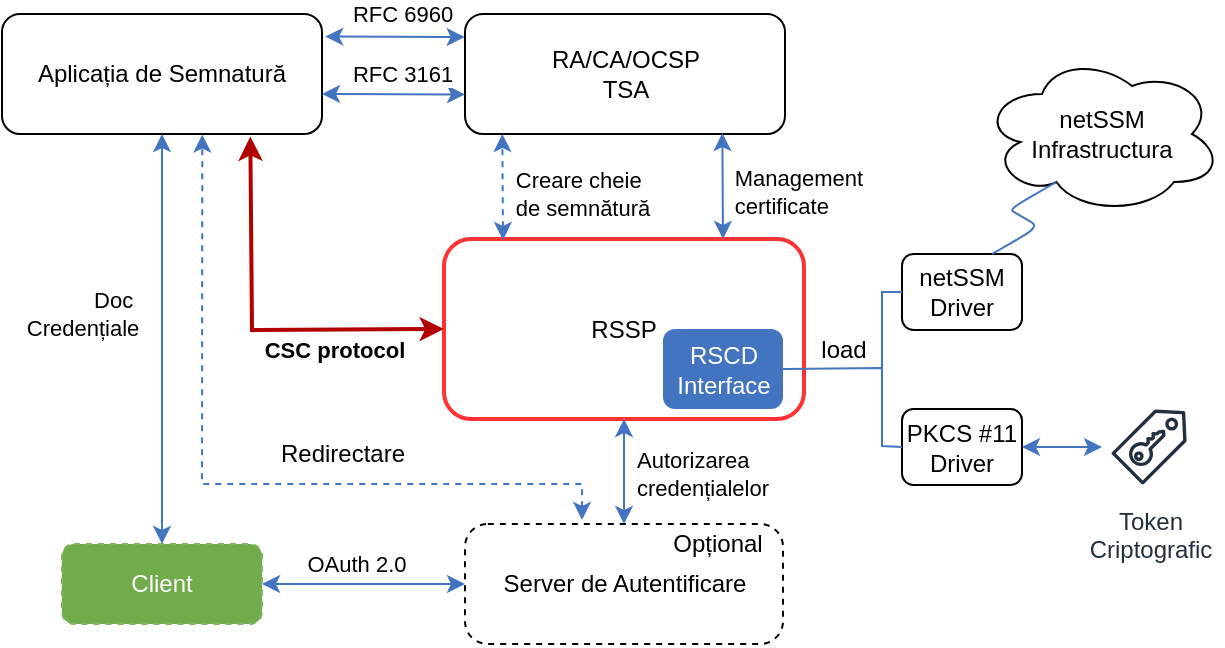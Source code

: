 <mxfile version="10.7.8" type="device"><diagram id="eKSyfYoOjz-ydicAqzWk" name="Page-1"><mxGraphModel dx="842" dy="444" grid="1" gridSize="10" guides="1" tooltips="1" connect="1" arrows="1" fold="1" page="1" pageScale="1" pageWidth="827" pageHeight="1169" math="0" shadow="0"><root><mxCell id="0"/><mxCell id="1" parent="0"/><mxCell id="5QNXl2_4bPd8V2ak44rn-5" value="RSSP" style="rounded=1;whiteSpace=wrap;html=1;strokeColor=#FF3333;fillColor=none;strokeWidth=2;" vertex="1" parent="1"><mxGeometry x="281" y="182.5" width="180" height="90" as="geometry"/></mxCell><mxCell id="5QNXl2_4bPd8V2ak44rn-6" value="RSCD Interface" style="rounded=1;whiteSpace=wrap;html=1;fillColor=#4374BF;strokeColor=none;fontColor=#ffffff;" vertex="1" parent="1"><mxGeometry x="390.5" y="227.5" width="60" height="40" as="geometry"/></mxCell><mxCell id="5QNXl2_4bPd8V2ak44rn-8" value="&lt;span&gt;Aplicația de Semnatură&lt;/span&gt;&lt;br&gt;" style="rounded=1;whiteSpace=wrap;html=1;fillColor=none;" vertex="1" parent="1"><mxGeometry x="60" y="70" width="160" height="60" as="geometry"/></mxCell><mxCell id="5QNXl2_4bPd8V2ak44rn-13" value="Server de Autentificare" style="rounded=1;whiteSpace=wrap;html=1;fillColor=none;dashed=1;arcSize=19;" vertex="1" parent="1"><mxGeometry x="291.5" y="325" width="159" height="60" as="geometry"/></mxCell><mxCell id="5QNXl2_4bPd8V2ak44rn-14" value="CSC protocol" style="endArrow=classic;startArrow=classic;html=1;entryX=0;entryY=0.5;entryDx=0;entryDy=0;exitX=0.776;exitY=1.021;exitDx=0;exitDy=0;fillColor=#e51400;strokeColor=#B20000;fontStyle=1;rounded=0;exitPerimeter=0;strokeWidth=2;" edge="1" parent="1" source="5QNXl2_4bPd8V2ak44rn-8" target="5QNXl2_4bPd8V2ak44rn-5"><mxGeometry x="0.427" y="-10" width="50" height="50" relative="1" as="geometry"><mxPoint x="184.667" y="165.833" as="sourcePoint"/><mxPoint x="360" y="525" as="targetPoint"/><Array as="points"><mxPoint x="185" y="228"/></Array><mxPoint as="offset"/></mxGeometry></mxCell><mxCell id="5QNXl2_4bPd8V2ak44rn-15" value="&lt;font color=&quot;#ffffff&quot;&gt;Client&lt;/font&gt;&lt;br&gt;" style="rounded=1;whiteSpace=wrap;html=1;dashed=1;fillColor=#70AC4A;gradientColor=none;strokeColor=#82b366;" vertex="1" parent="1"><mxGeometry x="90" y="335" width="100" height="40" as="geometry"/></mxCell><mxCell id="5QNXl2_4bPd8V2ak44rn-16" value="&lt;div style=&quot;text-align: right&quot;&gt;Doc&amp;nbsp;&lt;/div&gt;&lt;div style=&quot;text-align: right&quot;&gt;Credențiale&lt;/div&gt;" style="endArrow=classic;startArrow=classic;html=1;entryX=0.5;entryY=1;entryDx=0;entryDy=0;exitX=0.5;exitY=0;exitDx=0;exitDy=0;strokeColor=#4374BF;" edge="1" parent="1" source="5QNXl2_4bPd8V2ak44rn-15" target="5QNXl2_4bPd8V2ak44rn-8"><mxGeometry x="0.124" y="40" width="50" height="50" relative="1" as="geometry"><mxPoint x="80" y="455" as="sourcePoint"/><mxPoint x="139.667" y="165" as="targetPoint"/><mxPoint as="offset"/></mxGeometry></mxCell><mxCell id="5QNXl2_4bPd8V2ak44rn-18" value="OAuth 2.0" style="endArrow=classic;startArrow=classic;html=1;entryX=0;entryY=0.5;entryDx=0;entryDy=0;exitX=1;exitY=0.5;exitDx=0;exitDy=0;strokeColor=#4374BF;" edge="1" parent="1" source="5QNXl2_4bPd8V2ak44rn-15" target="5QNXl2_4bPd8V2ak44rn-13"><mxGeometry x="-0.084" y="10" width="50" height="50" relative="1" as="geometry"><mxPoint x="200" y="355" as="sourcePoint"/><mxPoint x="331" y="355" as="targetPoint"/><Array as="points"/><mxPoint as="offset"/></mxGeometry></mxCell><mxCell id="5QNXl2_4bPd8V2ak44rn-19" value="" style="endArrow=classic;startArrow=classic;html=1;entryX=0.626;entryY=1.005;entryDx=0;entryDy=0;entryPerimeter=0;rounded=0;dashed=1;strokeColor=#4374BF;" edge="1" parent="1" target="5QNXl2_4bPd8V2ak44rn-8"><mxGeometry width="50" height="50" relative="1" as="geometry"><mxPoint x="350" y="323" as="sourcePoint"/><mxPoint x="159.667" y="166.667" as="targetPoint"/><Array as="points"><mxPoint x="350" y="305"/><mxPoint x="160" y="305"/></Array></mxGeometry></mxCell><mxCell id="5QNXl2_4bPd8V2ak44rn-20" value="Redirectare" style="text;html=1;resizable=0;points=[];align=center;verticalAlign=middle;labelBackgroundColor=#ffffff;" vertex="1" connectable="0" parent="5QNXl2_4bPd8V2ak44rn-19"><mxGeometry x="-0.197" y="1" relative="1" as="geometry"><mxPoint x="15.5" y="-16" as="offset"/></mxGeometry></mxCell><mxCell id="5QNXl2_4bPd8V2ak44rn-21" value="Opțional" style="text;html=1;strokeColor=none;fillColor=none;align=center;verticalAlign=middle;whiteSpace=wrap;rounded=0;dashed=1;" vertex="1" parent="1"><mxGeometry x="397.5" y="325" width="40" height="20" as="geometry"/></mxCell><mxCell id="5QNXl2_4bPd8V2ak44rn-22" value="RA/CA/OCSP&lt;br&gt;TSA" style="rounded=1;whiteSpace=wrap;html=1;fillColor=none;gradientColor=none;" vertex="1" parent="1"><mxGeometry x="291.5" y="70" width="160" height="60" as="geometry"/></mxCell><mxCell id="5QNXl2_4bPd8V2ak44rn-25" value="RFC 6960" style="endArrow=classic;startArrow=classic;html=1;strokeColor=#4374BF;entryX=-0.001;entryY=0.192;entryDx=0;entryDy=0;exitX=1.01;exitY=0.188;exitDx=0;exitDy=0;exitPerimeter=0;entryPerimeter=0;" edge="1" parent="1" source="5QNXl2_4bPd8V2ak44rn-8" target="5QNXl2_4bPd8V2ak44rn-22"><mxGeometry x="0.094" y="11" width="50" height="50" relative="1" as="geometry"><mxPoint x="177.5" y="85" as="sourcePoint"/><mxPoint x="57.5" y="410" as="targetPoint"/><mxPoint as="offset"/></mxGeometry></mxCell><mxCell id="5QNXl2_4bPd8V2ak44rn-26" value="RFC 3161" style="endArrow=classic;startArrow=classic;html=1;strokeColor=#4374BF;entryX=0;entryY=0.25;entryDx=0;entryDy=0;" edge="1" parent="1"><mxGeometry x="0.117" y="10" width="50" height="50" relative="1" as="geometry"><mxPoint x="220" y="110" as="sourcePoint"/><mxPoint x="291.534" y="110.207" as="targetPoint"/><mxPoint as="offset"/></mxGeometry></mxCell><mxCell id="5QNXl2_4bPd8V2ak44rn-29" value="PKCS #11&lt;br&gt;Driver&lt;br&gt;" style="rounded=1;whiteSpace=wrap;html=1;fillColor=none;gradientColor=none;" vertex="1" parent="1"><mxGeometry x="510" y="267.5" width="60" height="38" as="geometry"/></mxCell><mxCell id="5QNXl2_4bPd8V2ak44rn-30" value="netSSM&lt;br&gt;Driver&lt;br&gt;" style="rounded=1;whiteSpace=wrap;html=1;fillColor=none;gradientColor=none;" vertex="1" parent="1"><mxGeometry x="510" y="190" width="60" height="38" as="geometry"/></mxCell><mxCell id="5QNXl2_4bPd8V2ak44rn-41" value="" style="endArrow=none;html=1;strokeColor=#4374BF;strokeWidth=1;entryX=0;entryY=0.5;entryDx=0;entryDy=0;exitX=1;exitY=0.5;exitDx=0;exitDy=0;rounded=0;" edge="1" parent="1" source="5QNXl2_4bPd8V2ak44rn-6" target="5QNXl2_4bPd8V2ak44rn-29"><mxGeometry x="-0.407" y="7" width="50" height="50" relative="1" as="geometry"><mxPoint x="480" y="287" as="sourcePoint"/><mxPoint x="250" y="410" as="targetPoint"/><Array as="points"><mxPoint x="500" y="247"/><mxPoint x="500" y="286"/></Array><mxPoint as="offset"/></mxGeometry></mxCell><mxCell id="5QNXl2_4bPd8V2ak44rn-43" value="" style="endArrow=none;html=1;strokeColor=#4374BF;strokeWidth=1;exitX=0;exitY=0.5;exitDx=0;exitDy=0;rounded=0;" edge="1" parent="1" source="5QNXl2_4bPd8V2ak44rn-30"><mxGeometry width="50" height="50" relative="1" as="geometry"><mxPoint x="490" y="209.04" as="sourcePoint"/><mxPoint x="500" y="250" as="targetPoint"/><Array as="points"><mxPoint x="500" y="209"/></Array></mxGeometry></mxCell><mxCell id="5QNXl2_4bPd8V2ak44rn-46" value="load" style="text;html=1;strokeColor=none;fillColor=none;align=center;verticalAlign=middle;whiteSpace=wrap;rounded=0;" vertex="1" parent="1"><mxGeometry x="461" y="228" width="40" height="20" as="geometry"/></mxCell><mxCell id="5QNXl2_4bPd8V2ak44rn-47" value="netSSM&lt;br&gt;Infrastructura&lt;br&gt;" style="ellipse;shape=cloud;whiteSpace=wrap;html=1;strokeColor=#000000;strokeWidth=1;fillColor=none;gradientColor=none;" vertex="1" parent="1"><mxGeometry x="550" y="90" width="120" height="80" as="geometry"/></mxCell><mxCell id="5QNXl2_4bPd8V2ak44rn-49" value="" style="edgeStyle=isometricEdgeStyle;endArrow=none;html=1;strokeColor=#4374BF;strokeWidth=1;entryX=0.31;entryY=0.8;entryDx=0;entryDy=0;entryPerimeter=0;exitX=0.75;exitY=0;exitDx=0;exitDy=0;" edge="1" parent="1" source="5QNXl2_4bPd8V2ak44rn-30" target="5QNXl2_4bPd8V2ak44rn-47"><mxGeometry width="50" height="100" relative="1" as="geometry"><mxPoint x="590" y="320" as="sourcePoint"/><mxPoint x="640" y="220" as="targetPoint"/></mxGeometry></mxCell><mxCell id="5QNXl2_4bPd8V2ak44rn-50" value="Token &lt;br&gt;Criptografic&lt;br&gt;" style="outlineConnect=0;fontColor=#232F3E;gradientColor=none;strokeColor=#232F3E;fillColor=#ffffff;dashed=0;verticalLabelPosition=bottom;verticalAlign=top;align=center;html=1;fontSize=12;fontStyle=0;aspect=fixed;shape=mxgraph.aws4.resourceIcon;resIcon=mxgraph.aws4.saml_token;" vertex="1" parent="1"><mxGeometry x="610" y="263" width="47" height="47" as="geometry"/></mxCell><mxCell id="5QNXl2_4bPd8V2ak44rn-51" value="" style="endArrow=classic;startArrow=classic;html=1;strokeColor=#4374BF;strokeWidth=1;exitX=1;exitY=0.5;exitDx=0;exitDy=0;" edge="1" parent="1" source="5QNXl2_4bPd8V2ak44rn-29" target="5QNXl2_4bPd8V2ak44rn-50"><mxGeometry width="50" height="50" relative="1" as="geometry"><mxPoint x="520" y="400" as="sourcePoint"/><mxPoint x="570" y="350" as="targetPoint"/></mxGeometry></mxCell><mxCell id="5QNXl2_4bPd8V2ak44rn-54" value="&lt;div style=&quot;text-align: left&quot;&gt;Autorizarea&lt;/div&gt;&lt;div style=&quot;text-align: left&quot;&gt;credențialelor&lt;/div&gt;" style="endArrow=classic;startArrow=classic;html=1;strokeColor=#4374BF;strokeWidth=1;entryX=0.5;entryY=1;entryDx=0;entryDy=0;exitX=0.5;exitY=0;exitDx=0;exitDy=0;" edge="1" parent="1" source="5QNXl2_4bPd8V2ak44rn-13" target="5QNXl2_4bPd8V2ak44rn-5"><mxGeometry x="-0.045" y="-39" width="50" height="50" relative="1" as="geometry"><mxPoint x="371" y="320" as="sourcePoint"/><mxPoint x="420" y="290" as="targetPoint"/><mxPoint as="offset"/></mxGeometry></mxCell><mxCell id="5QNXl2_4bPd8V2ak44rn-55" value="&lt;div style=&quot;text-align: left&quot;&gt;Creare cheie&lt;/div&gt;&lt;div style=&quot;text-align: left&quot;&gt;de semnătură&lt;/div&gt;" style="endArrow=classic;startArrow=classic;html=1;strokeColor=#4374BF;entryX=0.75;entryY=1;entryDx=0;entryDy=0;dashed=1;" edge="1" parent="1"><mxGeometry x="-0.141" y="-40" width="50" height="50" relative="1" as="geometry"><mxPoint x="310.5" y="183" as="sourcePoint"/><mxPoint x="310.167" y="130" as="targetPoint"/><Array as="points"/><mxPoint as="offset"/></mxGeometry></mxCell><mxCell id="5QNXl2_4bPd8V2ak44rn-56" value="Management &lt;br&gt;&lt;div style=&quot;text-align: left&quot;&gt;certificate&lt;/div&gt;" style="endArrow=classic;startArrow=classic;html=1;strokeColor=#4374BF;entryX=0.75;entryY=1;entryDx=0;entryDy=0;" edge="1" parent="1"><mxGeometry x="-0.141" y="-38" width="50" height="50" relative="1" as="geometry"><mxPoint x="420.5" y="182.5" as="sourcePoint"/><mxPoint x="420.167" y="129.5" as="targetPoint"/><Array as="points"/><mxPoint as="offset"/></mxGeometry></mxCell></root></mxGraphModel></diagram></mxfile>